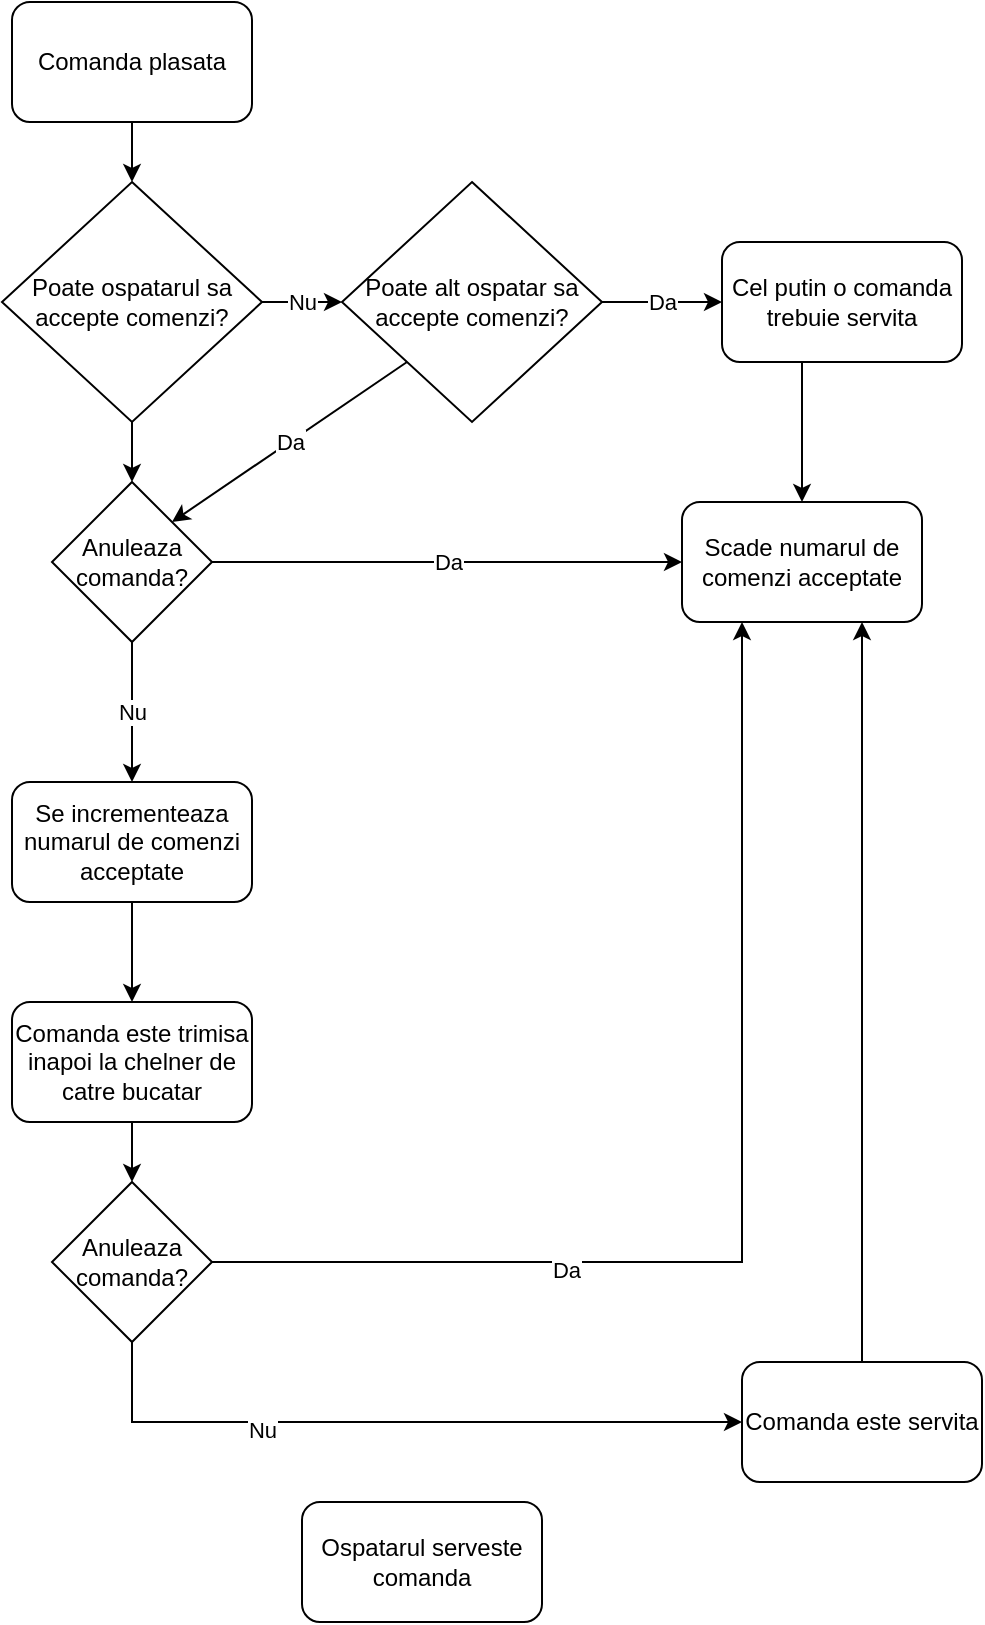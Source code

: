 <mxfile version="21.3.5" type="device">
  <diagram name="Page-1" id="EsUINYeXv3JpKhitD1GO">
    <mxGraphModel dx="587" dy="802" grid="1" gridSize="10" guides="1" tooltips="1" connect="1" arrows="1" fold="1" page="1" pageScale="1" pageWidth="827" pageHeight="1169" math="0" shadow="0">
      <root>
        <mxCell id="0" />
        <mxCell id="1" parent="0" />
        <mxCell id="umwTI3W-mNoqkro4EDPA-1" value="Comanda plasata" style="rounded=1;whiteSpace=wrap;html=1;" vertex="1" parent="1">
          <mxGeometry x="95" width="120" height="60" as="geometry" />
        </mxCell>
        <mxCell id="umwTI3W-mNoqkro4EDPA-2" value="Poate ospatarul sa accepte comenzi?" style="rhombus;whiteSpace=wrap;html=1;" vertex="1" parent="1">
          <mxGeometry x="90" y="90" width="130" height="120" as="geometry" />
        </mxCell>
        <mxCell id="umwTI3W-mNoqkro4EDPA-3" value="Se incrementeaza numarul de comenzi acceptate" style="rounded=1;whiteSpace=wrap;html=1;" vertex="1" parent="1">
          <mxGeometry x="95" y="390" width="120" height="60" as="geometry" />
        </mxCell>
        <mxCell id="umwTI3W-mNoqkro4EDPA-4" value="Comanda este trimisa inapoi la chelner de catre bucatar" style="rounded=1;whiteSpace=wrap;html=1;" vertex="1" parent="1">
          <mxGeometry x="95" y="500" width="120" height="60" as="geometry" />
        </mxCell>
        <mxCell id="umwTI3W-mNoqkro4EDPA-5" value="Ospatarul serveste comanda" style="rounded=1;whiteSpace=wrap;html=1;" vertex="1" parent="1">
          <mxGeometry x="240" y="750" width="120" height="60" as="geometry" />
        </mxCell>
        <mxCell id="umwTI3W-mNoqkro4EDPA-7" value="Anuleaza comanda?" style="rhombus;whiteSpace=wrap;html=1;" vertex="1" parent="1">
          <mxGeometry x="115" y="240" width="80" height="80" as="geometry" />
        </mxCell>
        <mxCell id="umwTI3W-mNoqkro4EDPA-8" value="Da" style="endArrow=classic;html=1;rounded=0;exitX=1;exitY=0.5;exitDx=0;exitDy=0;entryX=0;entryY=0.5;entryDx=0;entryDy=0;" edge="1" parent="1" source="umwTI3W-mNoqkro4EDPA-7" target="umwTI3W-mNoqkro4EDPA-16">
          <mxGeometry width="50" height="50" relative="1" as="geometry">
            <mxPoint x="280" y="360" as="sourcePoint" />
            <mxPoint x="330" y="310" as="targetPoint" />
          </mxGeometry>
        </mxCell>
        <mxCell id="umwTI3W-mNoqkro4EDPA-9" value="Nu" style="endArrow=classic;html=1;rounded=0;exitX=0.5;exitY=1;exitDx=0;exitDy=0;entryX=0.5;entryY=0;entryDx=0;entryDy=0;" edge="1" parent="1" source="umwTI3W-mNoqkro4EDPA-7" target="umwTI3W-mNoqkro4EDPA-3">
          <mxGeometry width="50" height="50" relative="1" as="geometry">
            <mxPoint x="270" y="300" as="sourcePoint" />
            <mxPoint x="170" y="300" as="targetPoint" />
            <mxPoint as="offset" />
          </mxGeometry>
        </mxCell>
        <mxCell id="umwTI3W-mNoqkro4EDPA-10" value="" style="endArrow=classic;html=1;rounded=0;exitX=0.5;exitY=1;exitDx=0;exitDy=0;entryX=0.5;entryY=0;entryDx=0;entryDy=0;" edge="1" parent="1" source="umwTI3W-mNoqkro4EDPA-3" target="umwTI3W-mNoqkro4EDPA-4">
          <mxGeometry x="0.015" width="50" height="50" relative="1" as="geometry">
            <mxPoint x="310" y="340" as="sourcePoint" />
            <mxPoint x="310" y="410" as="targetPoint" />
            <mxPoint as="offset" />
          </mxGeometry>
        </mxCell>
        <mxCell id="umwTI3W-mNoqkro4EDPA-11" value="Anuleaza comanda?" style="rhombus;whiteSpace=wrap;html=1;" vertex="1" parent="1">
          <mxGeometry x="115" y="590" width="80" height="80" as="geometry" />
        </mxCell>
        <mxCell id="umwTI3W-mNoqkro4EDPA-14" value="Nu" style="endArrow=classic;html=1;rounded=0;exitX=1;exitY=0.5;exitDx=0;exitDy=0;" edge="1" parent="1" source="umwTI3W-mNoqkro4EDPA-2">
          <mxGeometry width="50" height="50" relative="1" as="geometry">
            <mxPoint x="310" y="340" as="sourcePoint" />
            <mxPoint x="260" y="150" as="targetPoint" />
            <mxPoint as="offset" />
          </mxGeometry>
        </mxCell>
        <mxCell id="umwTI3W-mNoqkro4EDPA-16" value="Scade numarul de comenzi acceptate" style="rounded=1;whiteSpace=wrap;html=1;" vertex="1" parent="1">
          <mxGeometry x="430" y="250" width="120" height="60" as="geometry" />
        </mxCell>
        <mxCell id="umwTI3W-mNoqkro4EDPA-17" value="" style="endArrow=classic;html=1;rounded=0;exitX=0.5;exitY=1;exitDx=0;exitDy=0;entryX=0.5;entryY=0;entryDx=0;entryDy=0;" edge="1" parent="1" target="umwTI3W-mNoqkro4EDPA-16">
          <mxGeometry width="50" height="50" relative="1" as="geometry">
            <mxPoint x="490" y="180" as="sourcePoint" />
            <mxPoint x="170" y="450" as="targetPoint" />
            <mxPoint as="offset" />
          </mxGeometry>
        </mxCell>
        <mxCell id="umwTI3W-mNoqkro4EDPA-18" value="" style="endArrow=classic;html=1;rounded=0;exitX=0.5;exitY=1;exitDx=0;exitDy=0;entryX=0.5;entryY=0;entryDx=0;entryDy=0;" edge="1" parent="1" source="umwTI3W-mNoqkro4EDPA-1" target="umwTI3W-mNoqkro4EDPA-2">
          <mxGeometry width="50" height="50" relative="1" as="geometry">
            <mxPoint x="230" y="160" as="sourcePoint" />
            <mxPoint x="440" y="160" as="targetPoint" />
            <mxPoint as="offset" />
          </mxGeometry>
        </mxCell>
        <mxCell id="umwTI3W-mNoqkro4EDPA-19" value="" style="endArrow=classic;html=1;rounded=0;exitX=0.5;exitY=1;exitDx=0;exitDy=0;entryX=0.5;entryY=0;entryDx=0;entryDy=0;" edge="1" parent="1" source="umwTI3W-mNoqkro4EDPA-2" target="umwTI3W-mNoqkro4EDPA-7">
          <mxGeometry width="50" height="50" relative="1" as="geometry">
            <mxPoint x="240" y="170" as="sourcePoint" />
            <mxPoint x="450" y="170" as="targetPoint" />
            <mxPoint as="offset" />
          </mxGeometry>
        </mxCell>
        <mxCell id="umwTI3W-mNoqkro4EDPA-20" value="" style="endArrow=classic;html=1;rounded=0;exitX=1;exitY=0.5;exitDx=0;exitDy=0;entryX=0.25;entryY=1;entryDx=0;entryDy=0;" edge="1" parent="1" source="umwTI3W-mNoqkro4EDPA-11" target="umwTI3W-mNoqkro4EDPA-16">
          <mxGeometry width="50" height="50" relative="1" as="geometry">
            <mxPoint x="270" y="350" as="sourcePoint" />
            <mxPoint x="320" y="300" as="targetPoint" />
            <Array as="points">
              <mxPoint x="460" y="630" />
            </Array>
          </mxGeometry>
        </mxCell>
        <mxCell id="umwTI3W-mNoqkro4EDPA-21" value="Da" style="edgeLabel;html=1;align=center;verticalAlign=middle;resizable=0;points=[];" vertex="1" connectable="0" parent="umwTI3W-mNoqkro4EDPA-20">
          <mxGeometry x="-0.395" y="-4" relative="1" as="geometry">
            <mxPoint as="offset" />
          </mxGeometry>
        </mxCell>
        <mxCell id="umwTI3W-mNoqkro4EDPA-22" value="" style="endArrow=classic;html=1;rounded=0;exitX=0.5;exitY=1;exitDx=0;exitDy=0;" edge="1" parent="1" source="umwTI3W-mNoqkro4EDPA-11">
          <mxGeometry width="50" height="50" relative="1" as="geometry">
            <mxPoint x="205" y="640" as="sourcePoint" />
            <mxPoint x="460" y="710" as="targetPoint" />
            <Array as="points">
              <mxPoint x="155" y="710" />
              <mxPoint x="390" y="710" />
            </Array>
          </mxGeometry>
        </mxCell>
        <mxCell id="umwTI3W-mNoqkro4EDPA-23" value="Nu" style="edgeLabel;html=1;align=center;verticalAlign=middle;resizable=0;points=[];" vertex="1" connectable="0" parent="umwTI3W-mNoqkro4EDPA-22">
          <mxGeometry x="-0.395" y="-4" relative="1" as="geometry">
            <mxPoint as="offset" />
          </mxGeometry>
        </mxCell>
        <mxCell id="umwTI3W-mNoqkro4EDPA-24" value="" style="endArrow=classic;html=1;rounded=0;exitX=0.5;exitY=1;exitDx=0;exitDy=0;entryX=0.5;entryY=0;entryDx=0;entryDy=0;" edge="1" parent="1" source="umwTI3W-mNoqkro4EDPA-4" target="umwTI3W-mNoqkro4EDPA-11">
          <mxGeometry x="0.015" width="50" height="50" relative="1" as="geometry">
            <mxPoint x="165" y="460" as="sourcePoint" />
            <mxPoint x="165" y="510" as="targetPoint" />
            <mxPoint as="offset" />
          </mxGeometry>
        </mxCell>
        <mxCell id="umwTI3W-mNoqkro4EDPA-25" value="Poate alt ospatar sa accepte comenzi?" style="rhombus;whiteSpace=wrap;html=1;" vertex="1" parent="1">
          <mxGeometry x="260" y="90" width="130" height="120" as="geometry" />
        </mxCell>
        <mxCell id="umwTI3W-mNoqkro4EDPA-26" value="Da" style="endArrow=classic;html=1;rounded=0;exitX=0;exitY=1;exitDx=0;exitDy=0;entryX=1;entryY=0;entryDx=0;entryDy=0;" edge="1" parent="1" source="umwTI3W-mNoqkro4EDPA-25" target="umwTI3W-mNoqkro4EDPA-7">
          <mxGeometry width="50" height="50" relative="1" as="geometry">
            <mxPoint x="205" y="290" as="sourcePoint" />
            <mxPoint x="440" y="290" as="targetPoint" />
          </mxGeometry>
        </mxCell>
        <mxCell id="umwTI3W-mNoqkro4EDPA-27" value="Da" style="endArrow=classic;html=1;rounded=0;exitX=1;exitY=0.5;exitDx=0;exitDy=0;" edge="1" parent="1" source="umwTI3W-mNoqkro4EDPA-25">
          <mxGeometry width="50" height="50" relative="1" as="geometry">
            <mxPoint x="500" y="190" as="sourcePoint" />
            <mxPoint x="450" y="150" as="targetPoint" />
          </mxGeometry>
        </mxCell>
        <mxCell id="umwTI3W-mNoqkro4EDPA-28" value="Cel putin o comanda trebuie servita" style="rounded=1;whiteSpace=wrap;html=1;" vertex="1" parent="1">
          <mxGeometry x="450" y="120" width="120" height="60" as="geometry" />
        </mxCell>
        <mxCell id="umwTI3W-mNoqkro4EDPA-30" value="Comanda este servita" style="rounded=1;whiteSpace=wrap;html=1;" vertex="1" parent="1">
          <mxGeometry x="460" y="680" width="120" height="60" as="geometry" />
        </mxCell>
        <mxCell id="umwTI3W-mNoqkro4EDPA-31" value="" style="endArrow=classic;html=1;rounded=0;exitX=0.5;exitY=0;exitDx=0;exitDy=0;entryX=0.75;entryY=1;entryDx=0;entryDy=0;" edge="1" parent="1" source="umwTI3W-mNoqkro4EDPA-30" target="umwTI3W-mNoqkro4EDPA-16">
          <mxGeometry width="50" height="50" relative="1" as="geometry">
            <mxPoint x="165" y="680" as="sourcePoint" />
            <mxPoint x="470" y="720" as="targetPoint" />
            <Array as="points">
              <mxPoint x="520" y="630" />
            </Array>
          </mxGeometry>
        </mxCell>
      </root>
    </mxGraphModel>
  </diagram>
</mxfile>
